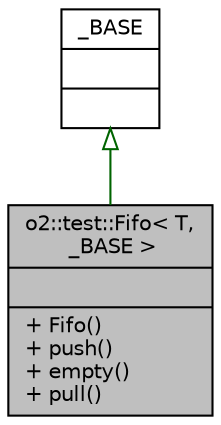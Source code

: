 digraph "o2::test::Fifo&lt; T, _BASE &gt;"
{
 // INTERACTIVE_SVG=YES
  bgcolor="transparent";
  edge [fontname="Helvetica",fontsize="10",labelfontname="Helvetica",labelfontsize="10"];
  node [fontname="Helvetica",fontsize="10",shape=record];
  Node2 [label="{o2::test::Fifo\< T,\l _BASE \>\n||+ Fifo()\l+ push()\l+ empty()\l+ pull()\l}",height=0.2,width=0.4,color="black", fillcolor="grey75", style="filled", fontcolor="black"];
  Node3 -> Node2 [dir="back",color="darkgreen",fontsize="10",style="solid",arrowtail="onormal",fontname="Helvetica"];
  Node3 [label="{_BASE\n||}",height=0.2,width=0.4,color="black",URL="$d5/d88/class__BASE.html"];
}
